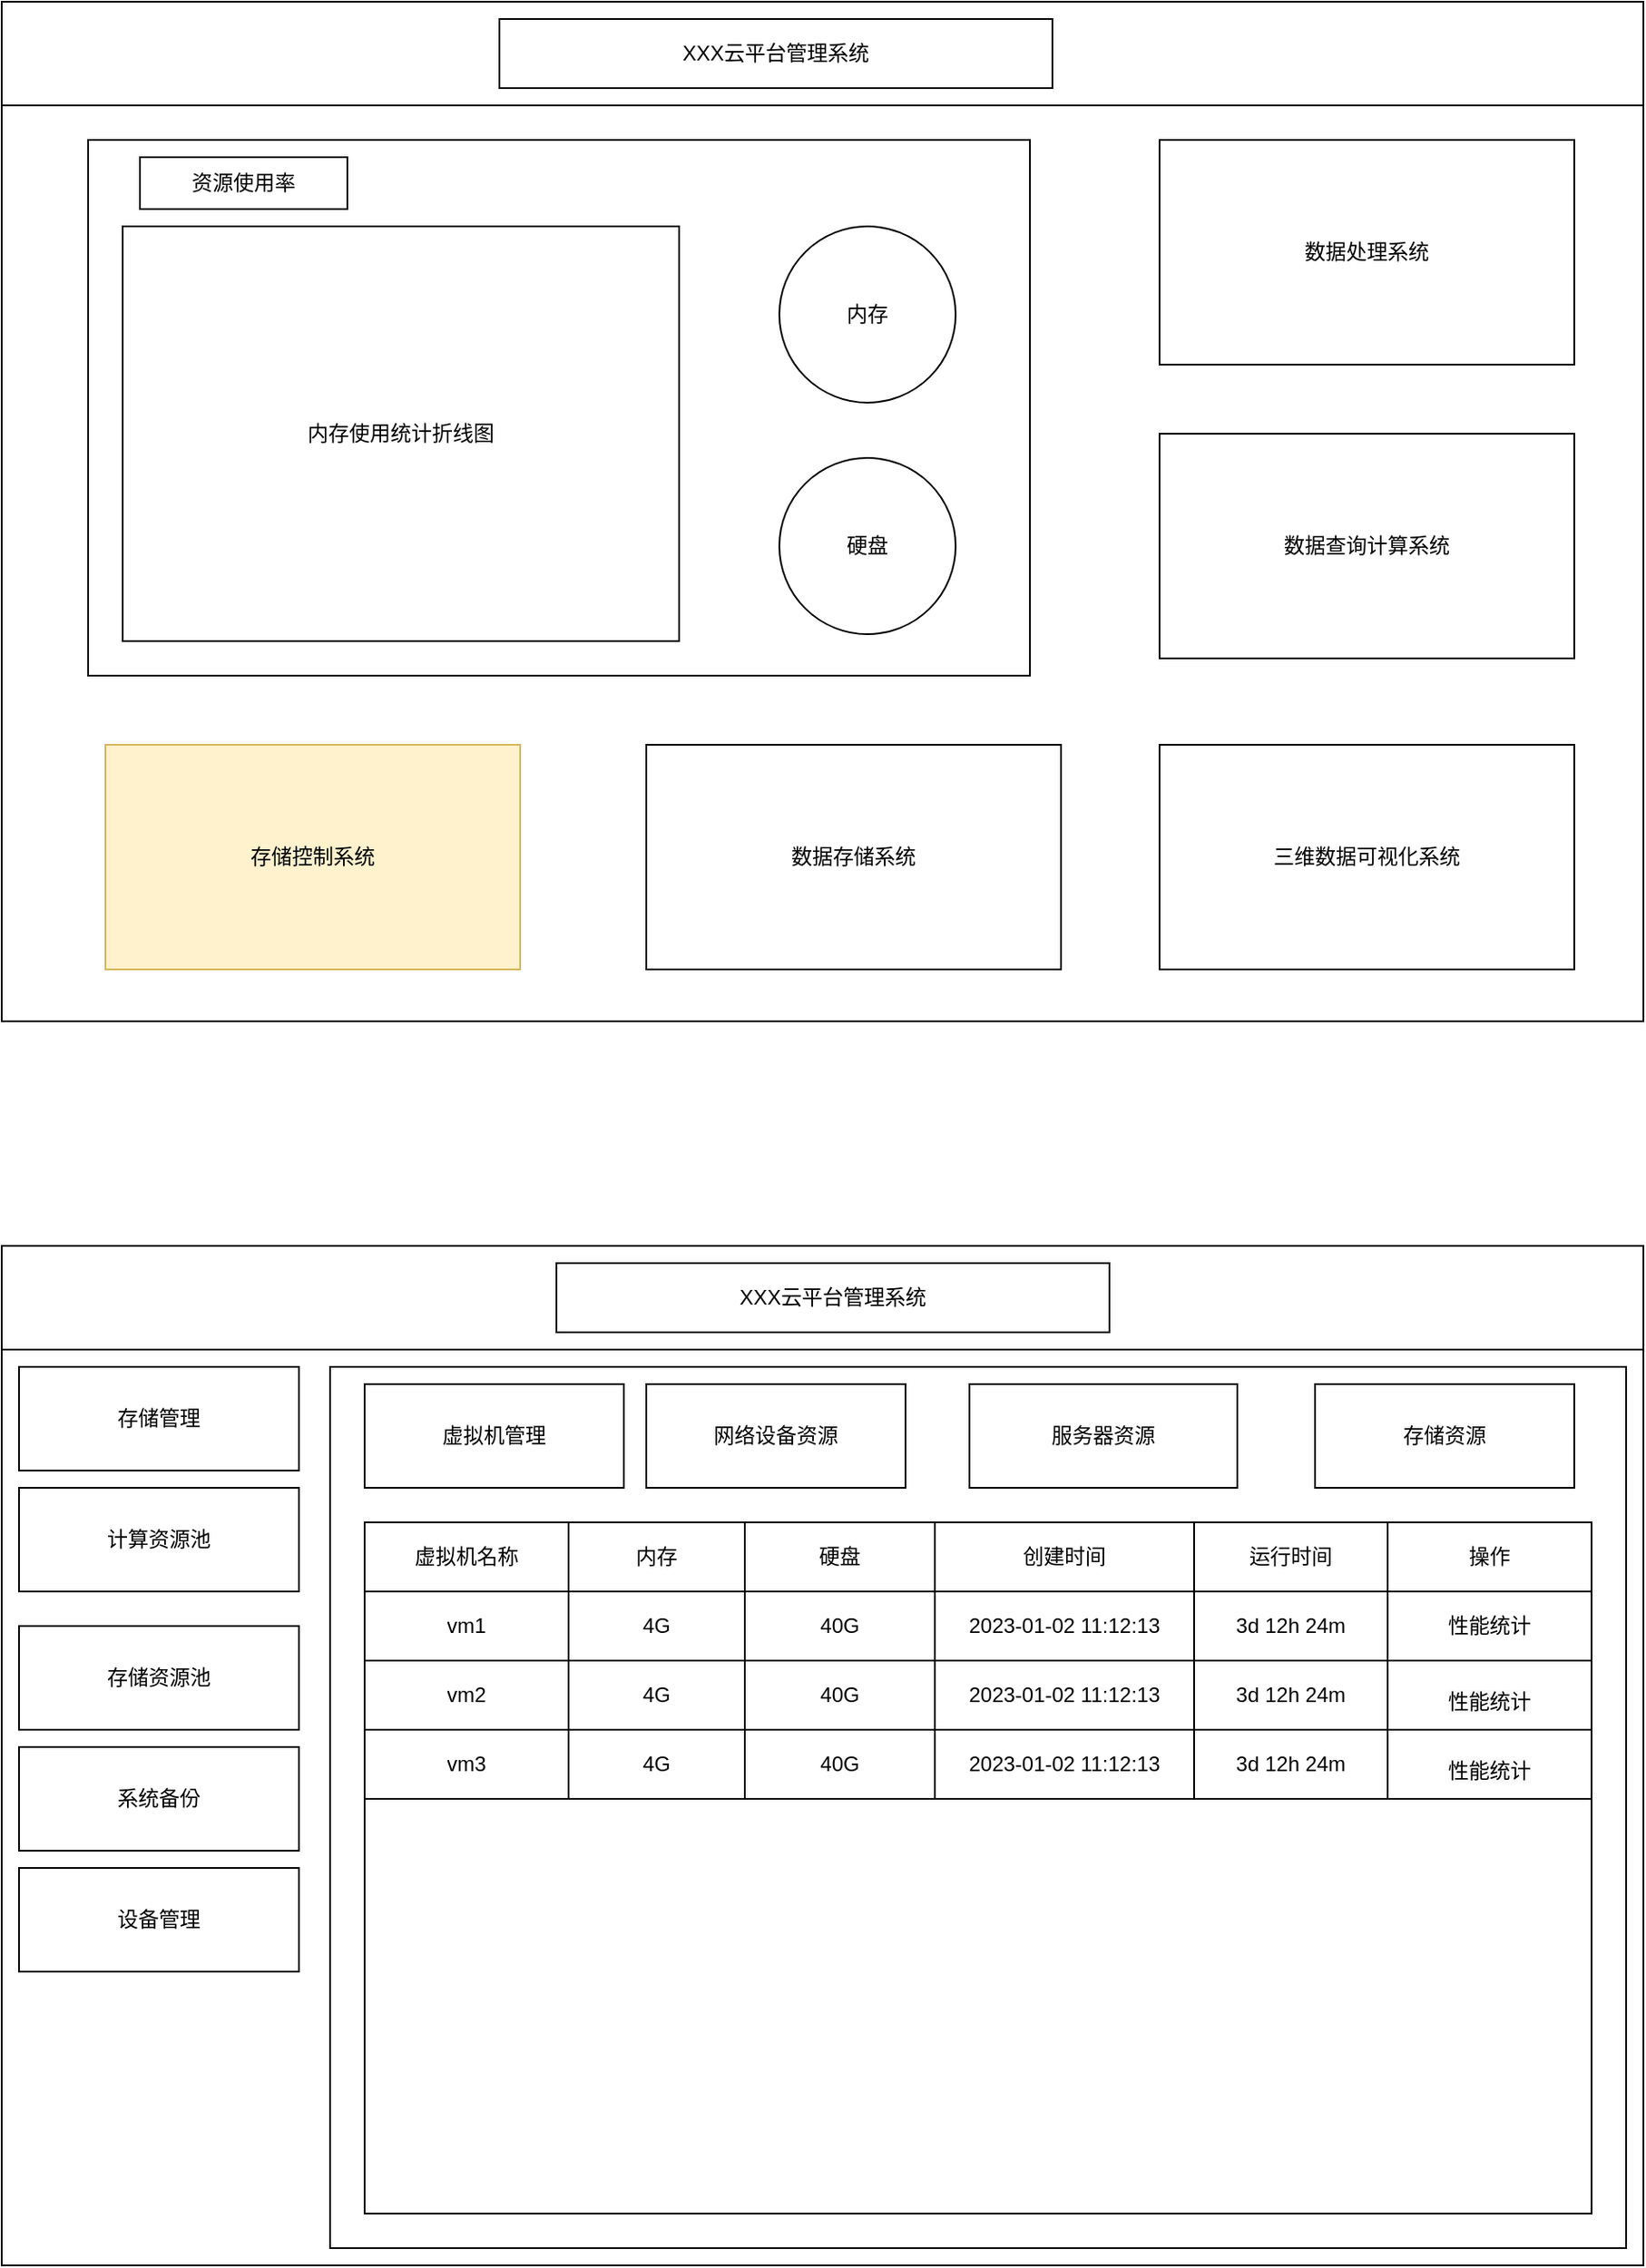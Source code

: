 <mxfile version="21.3.3" type="github">
  <diagram name="第 1 页" id="NVEBLmxHPtYreF8IRJ6X">
    <mxGraphModel dx="1360" dy="977" grid="1" gridSize="10" guides="1" tooltips="1" connect="1" arrows="1" fold="1" page="1" pageScale="1" pageWidth="2339" pageHeight="3300" math="0" shadow="0">
      <root>
        <mxCell id="0" />
        <mxCell id="1" parent="0" />
        <mxCell id="mkwkqjg2g1FwR-pgGGm_-10" value="" style="rounded=0;whiteSpace=wrap;html=1;" vertex="1" parent="1">
          <mxGeometry x="140" y="680" width="950" height="590" as="geometry" />
        </mxCell>
        <mxCell id="mkwkqjg2g1FwR-pgGGm_-4" value="数据存储系统" style="rounded=0;whiteSpace=wrap;html=1;" vertex="1" parent="1">
          <mxGeometry x="513" y="1110" width="240" height="130" as="geometry" />
        </mxCell>
        <mxCell id="mkwkqjg2g1FwR-pgGGm_-5" value="数据查询计算系统" style="rounded=0;whiteSpace=wrap;html=1;" vertex="1" parent="1">
          <mxGeometry x="810" y="930" width="240" height="130" as="geometry" />
        </mxCell>
        <mxCell id="mkwkqjg2g1FwR-pgGGm_-6" value="三维数据可视化系统" style="rounded=0;whiteSpace=wrap;html=1;" vertex="1" parent="1">
          <mxGeometry x="810" y="1110" width="240" height="130" as="geometry" />
        </mxCell>
        <mxCell id="mkwkqjg2g1FwR-pgGGm_-8" value="数据处理系统" style="rounded=0;whiteSpace=wrap;html=1;" vertex="1" parent="1">
          <mxGeometry x="810" y="760" width="240" height="130" as="geometry" />
        </mxCell>
        <mxCell id="mkwkqjg2g1FwR-pgGGm_-7" value="存储控制系统" style="rounded=0;whiteSpace=wrap;html=1;fillColor=#fff2cc;strokeColor=#d6b656;" vertex="1" parent="1">
          <mxGeometry x="200" y="1110" width="240" height="130" as="geometry" />
        </mxCell>
        <mxCell id="mkwkqjg2g1FwR-pgGGm_-11" value="" style="rounded=0;whiteSpace=wrap;html=1;" vertex="1" parent="1">
          <mxGeometry x="140" y="680" width="950" height="60" as="geometry" />
        </mxCell>
        <mxCell id="mkwkqjg2g1FwR-pgGGm_-12" value="XXX云平台管理系统" style="rounded=0;whiteSpace=wrap;html=1;align=center;" vertex="1" parent="1">
          <mxGeometry x="428" y="690" width="320" height="40" as="geometry" />
        </mxCell>
        <mxCell id="mkwkqjg2g1FwR-pgGGm_-18" value="" style="rounded=0;whiteSpace=wrap;html=1;" vertex="1" parent="1">
          <mxGeometry x="190" y="760" width="545" height="310" as="geometry" />
        </mxCell>
        <mxCell id="mkwkqjg2g1FwR-pgGGm_-16" value="硬盘" style="ellipse;whiteSpace=wrap;html=1;aspect=fixed;" vertex="1" parent="1">
          <mxGeometry x="590" y="944" width="102" height="102" as="geometry" />
        </mxCell>
        <mxCell id="mkwkqjg2g1FwR-pgGGm_-20" value="内存使用统计折线图" style="rounded=0;whiteSpace=wrap;html=1;" vertex="1" parent="1">
          <mxGeometry x="210" y="810" width="322" height="240" as="geometry" />
        </mxCell>
        <mxCell id="mkwkqjg2g1FwR-pgGGm_-21" value="内存" style="ellipse;whiteSpace=wrap;html=1;aspect=fixed;" vertex="1" parent="1">
          <mxGeometry x="590" y="810" width="102" height="102" as="geometry" />
        </mxCell>
        <mxCell id="mkwkqjg2g1FwR-pgGGm_-23" value="" style="rounded=0;whiteSpace=wrap;html=1;" vertex="1" parent="1">
          <mxGeometry x="140" y="1400" width="950" height="590" as="geometry" />
        </mxCell>
        <mxCell id="mkwkqjg2g1FwR-pgGGm_-24" value="" style="rounded=0;whiteSpace=wrap;html=1;" vertex="1" parent="1">
          <mxGeometry x="140" y="1400" width="950" height="60" as="geometry" />
        </mxCell>
        <mxCell id="mkwkqjg2g1FwR-pgGGm_-27" value="XXX云平台管理系统" style="rounded=0;whiteSpace=wrap;html=1;align=center;" vertex="1" parent="1">
          <mxGeometry x="461" y="1410" width="320" height="40" as="geometry" />
        </mxCell>
        <mxCell id="mkwkqjg2g1FwR-pgGGm_-29" value="存储管理" style="rounded=0;whiteSpace=wrap;html=1;" vertex="1" parent="1">
          <mxGeometry x="150" y="1470" width="162" height="60" as="geometry" />
        </mxCell>
        <mxCell id="mkwkqjg2g1FwR-pgGGm_-30" value="计算资源池" style="rounded=0;whiteSpace=wrap;html=1;" vertex="1" parent="1">
          <mxGeometry x="150" y="1540" width="162" height="60" as="geometry" />
        </mxCell>
        <mxCell id="mkwkqjg2g1FwR-pgGGm_-31" value="存储资源池" style="rounded=0;whiteSpace=wrap;html=1;" vertex="1" parent="1">
          <mxGeometry x="150" y="1620" width="162" height="60" as="geometry" />
        </mxCell>
        <mxCell id="mkwkqjg2g1FwR-pgGGm_-32" value="系统备份" style="rounded=0;whiteSpace=wrap;html=1;" vertex="1" parent="1">
          <mxGeometry x="150" y="1690" width="162" height="60" as="geometry" />
        </mxCell>
        <mxCell id="mkwkqjg2g1FwR-pgGGm_-33" value="设备管理" style="rounded=0;whiteSpace=wrap;html=1;" vertex="1" parent="1">
          <mxGeometry x="150" y="1760" width="162" height="60" as="geometry" />
        </mxCell>
        <mxCell id="mkwkqjg2g1FwR-pgGGm_-34" value="" style="rounded=0;whiteSpace=wrap;html=1;" vertex="1" parent="1">
          <mxGeometry x="330" y="1470" width="750" height="510" as="geometry" />
        </mxCell>
        <mxCell id="mkwkqjg2g1FwR-pgGGm_-35" value="存储资源" style="rounded=0;whiteSpace=wrap;html=1;" vertex="1" parent="1">
          <mxGeometry x="900" y="1480" width="150" height="60" as="geometry" />
        </mxCell>
        <mxCell id="mkwkqjg2g1FwR-pgGGm_-36" value="网络设备资源" style="rounded=0;whiteSpace=wrap;html=1;" vertex="1" parent="1">
          <mxGeometry x="513" y="1480" width="150" height="60" as="geometry" />
        </mxCell>
        <mxCell id="mkwkqjg2g1FwR-pgGGm_-37" value="虚拟机管理" style="rounded=0;whiteSpace=wrap;html=1;" vertex="1" parent="1">
          <mxGeometry x="350" y="1480" width="150" height="60" as="geometry" />
        </mxCell>
        <mxCell id="mkwkqjg2g1FwR-pgGGm_-38" value="服务器资源" style="rounded=0;whiteSpace=wrap;html=1;" vertex="1" parent="1">
          <mxGeometry x="700" y="1480" width="155" height="60" as="geometry" />
        </mxCell>
        <mxCell id="mkwkqjg2g1FwR-pgGGm_-40" value="" style="rounded=0;whiteSpace=wrap;html=1;" vertex="1" parent="1">
          <mxGeometry x="350" y="1560" width="710" height="400" as="geometry" />
        </mxCell>
        <mxCell id="mkwkqjg2g1FwR-pgGGm_-41" value="" style="shape=table;startSize=0;container=1;collapsible=0;childLayout=tableLayout;" vertex="1" parent="1">
          <mxGeometry x="350" y="1560" width="710" height="160" as="geometry" />
        </mxCell>
        <mxCell id="mkwkqjg2g1FwR-pgGGm_-42" value="" style="shape=tableRow;horizontal=0;startSize=0;swimlaneHead=0;swimlaneBody=0;strokeColor=inherit;top=0;left=0;bottom=0;right=0;collapsible=0;dropTarget=0;fillColor=none;points=[[0,0.5],[1,0.5]];portConstraint=eastwest;" vertex="1" parent="mkwkqjg2g1FwR-pgGGm_-41">
          <mxGeometry width="710" height="40" as="geometry" />
        </mxCell>
        <mxCell id="mkwkqjg2g1FwR-pgGGm_-43" value="虚拟机名称" style="shape=partialRectangle;html=1;whiteSpace=wrap;connectable=0;strokeColor=inherit;overflow=hidden;fillColor=none;top=0;left=0;bottom=0;right=0;pointerEvents=1;" vertex="1" parent="mkwkqjg2g1FwR-pgGGm_-42">
          <mxGeometry width="118" height="40" as="geometry">
            <mxRectangle width="118" height="40" as="alternateBounds" />
          </mxGeometry>
        </mxCell>
        <mxCell id="mkwkqjg2g1FwR-pgGGm_-44" value="内存" style="shape=partialRectangle;html=1;whiteSpace=wrap;connectable=0;strokeColor=inherit;overflow=hidden;fillColor=none;top=0;left=0;bottom=0;right=0;pointerEvents=1;" vertex="1" parent="mkwkqjg2g1FwR-pgGGm_-42">
          <mxGeometry x="118" width="102" height="40" as="geometry">
            <mxRectangle width="102" height="40" as="alternateBounds" />
          </mxGeometry>
        </mxCell>
        <mxCell id="mkwkqjg2g1FwR-pgGGm_-45" value="硬盘" style="shape=partialRectangle;html=1;whiteSpace=wrap;connectable=0;strokeColor=inherit;overflow=hidden;fillColor=none;top=0;left=0;bottom=0;right=0;pointerEvents=1;" vertex="1" parent="mkwkqjg2g1FwR-pgGGm_-42">
          <mxGeometry x="220" width="110" height="40" as="geometry">
            <mxRectangle width="110" height="40" as="alternateBounds" />
          </mxGeometry>
        </mxCell>
        <mxCell id="mkwkqjg2g1FwR-pgGGm_-46" value="创建时间" style="shape=partialRectangle;html=1;whiteSpace=wrap;connectable=0;strokeColor=inherit;overflow=hidden;fillColor=none;top=0;left=0;bottom=0;right=0;pointerEvents=1;" vertex="1" parent="mkwkqjg2g1FwR-pgGGm_-42">
          <mxGeometry x="330" width="150" height="40" as="geometry">
            <mxRectangle width="150" height="40" as="alternateBounds" />
          </mxGeometry>
        </mxCell>
        <mxCell id="mkwkqjg2g1FwR-pgGGm_-47" value="运行时间" style="shape=partialRectangle;html=1;whiteSpace=wrap;connectable=0;strokeColor=inherit;overflow=hidden;fillColor=none;top=0;left=0;bottom=0;right=0;pointerEvents=1;" vertex="1" parent="mkwkqjg2g1FwR-pgGGm_-42">
          <mxGeometry x="480" width="112" height="40" as="geometry">
            <mxRectangle width="112" height="40" as="alternateBounds" />
          </mxGeometry>
        </mxCell>
        <mxCell id="mkwkqjg2g1FwR-pgGGm_-48" value="操作" style="shape=partialRectangle;html=1;whiteSpace=wrap;connectable=0;strokeColor=inherit;overflow=hidden;fillColor=none;top=0;left=0;bottom=0;right=0;pointerEvents=1;" vertex="1" parent="mkwkqjg2g1FwR-pgGGm_-42">
          <mxGeometry x="592" width="118" height="40" as="geometry">
            <mxRectangle width="118" height="40" as="alternateBounds" />
          </mxGeometry>
        </mxCell>
        <mxCell id="mkwkqjg2g1FwR-pgGGm_-56" value="" style="shape=tableRow;horizontal=0;startSize=0;swimlaneHead=0;swimlaneBody=0;strokeColor=inherit;top=0;left=0;bottom=0;right=0;collapsible=0;dropTarget=0;fillColor=none;points=[[0,0.5],[1,0.5]];portConstraint=eastwest;" vertex="1" parent="mkwkqjg2g1FwR-pgGGm_-41">
          <mxGeometry y="40" width="710" height="40" as="geometry" />
        </mxCell>
        <mxCell id="mkwkqjg2g1FwR-pgGGm_-57" value="vm1" style="shape=partialRectangle;html=1;whiteSpace=wrap;connectable=0;strokeColor=inherit;overflow=hidden;fillColor=none;top=0;left=0;bottom=0;right=0;pointerEvents=1;" vertex="1" parent="mkwkqjg2g1FwR-pgGGm_-56">
          <mxGeometry width="118" height="40" as="geometry">
            <mxRectangle width="118" height="40" as="alternateBounds" />
          </mxGeometry>
        </mxCell>
        <mxCell id="mkwkqjg2g1FwR-pgGGm_-58" value="4G" style="shape=partialRectangle;html=1;whiteSpace=wrap;connectable=0;strokeColor=inherit;overflow=hidden;fillColor=none;top=0;left=0;bottom=0;right=0;pointerEvents=1;" vertex="1" parent="mkwkqjg2g1FwR-pgGGm_-56">
          <mxGeometry x="118" width="102" height="40" as="geometry">
            <mxRectangle width="102" height="40" as="alternateBounds" />
          </mxGeometry>
        </mxCell>
        <mxCell id="mkwkqjg2g1FwR-pgGGm_-59" value="40G" style="shape=partialRectangle;html=1;whiteSpace=wrap;connectable=0;strokeColor=inherit;overflow=hidden;fillColor=none;top=0;left=0;bottom=0;right=0;pointerEvents=1;" vertex="1" parent="mkwkqjg2g1FwR-pgGGm_-56">
          <mxGeometry x="220" width="110" height="40" as="geometry">
            <mxRectangle width="110" height="40" as="alternateBounds" />
          </mxGeometry>
        </mxCell>
        <mxCell id="mkwkqjg2g1FwR-pgGGm_-60" value="2023-01-02 11:12:13" style="shape=partialRectangle;html=1;whiteSpace=wrap;connectable=0;strokeColor=inherit;overflow=hidden;fillColor=none;top=0;left=0;bottom=0;right=0;pointerEvents=1;" vertex="1" parent="mkwkqjg2g1FwR-pgGGm_-56">
          <mxGeometry x="330" width="150" height="40" as="geometry">
            <mxRectangle width="150" height="40" as="alternateBounds" />
          </mxGeometry>
        </mxCell>
        <mxCell id="mkwkqjg2g1FwR-pgGGm_-61" value="3d 12h 24m" style="shape=partialRectangle;html=1;whiteSpace=wrap;connectable=0;strokeColor=inherit;overflow=hidden;fillColor=none;top=0;left=0;bottom=0;right=0;pointerEvents=1;" vertex="1" parent="mkwkqjg2g1FwR-pgGGm_-56">
          <mxGeometry x="480" width="112" height="40" as="geometry">
            <mxRectangle width="112" height="40" as="alternateBounds" />
          </mxGeometry>
        </mxCell>
        <mxCell id="mkwkqjg2g1FwR-pgGGm_-62" value="性能统计" style="shape=partialRectangle;html=1;whiteSpace=wrap;connectable=0;strokeColor=inherit;overflow=hidden;fillColor=none;top=0;left=0;bottom=0;right=0;pointerEvents=1;" vertex="1" parent="mkwkqjg2g1FwR-pgGGm_-56">
          <mxGeometry x="592" width="118" height="40" as="geometry">
            <mxRectangle width="118" height="40" as="alternateBounds" />
          </mxGeometry>
        </mxCell>
        <mxCell id="mkwkqjg2g1FwR-pgGGm_-49" value="" style="shape=tableRow;horizontal=0;startSize=0;swimlaneHead=0;swimlaneBody=0;strokeColor=inherit;top=0;left=0;bottom=0;right=0;collapsible=0;dropTarget=0;fillColor=none;points=[[0,0.5],[1,0.5]];portConstraint=eastwest;" vertex="1" parent="mkwkqjg2g1FwR-pgGGm_-41">
          <mxGeometry y="80" width="710" height="40" as="geometry" />
        </mxCell>
        <mxCell id="mkwkqjg2g1FwR-pgGGm_-50" value="vm2" style="shape=partialRectangle;html=1;whiteSpace=wrap;connectable=0;strokeColor=inherit;overflow=hidden;fillColor=none;top=0;left=0;bottom=0;right=0;pointerEvents=1;" vertex="1" parent="mkwkqjg2g1FwR-pgGGm_-49">
          <mxGeometry width="118" height="40" as="geometry">
            <mxRectangle width="118" height="40" as="alternateBounds" />
          </mxGeometry>
        </mxCell>
        <mxCell id="mkwkqjg2g1FwR-pgGGm_-51" value="4G" style="shape=partialRectangle;html=1;whiteSpace=wrap;connectable=0;strokeColor=inherit;overflow=hidden;fillColor=none;top=0;left=0;bottom=0;right=0;pointerEvents=1;" vertex="1" parent="mkwkqjg2g1FwR-pgGGm_-49">
          <mxGeometry x="118" width="102" height="40" as="geometry">
            <mxRectangle width="102" height="40" as="alternateBounds" />
          </mxGeometry>
        </mxCell>
        <mxCell id="mkwkqjg2g1FwR-pgGGm_-52" value="40G" style="shape=partialRectangle;html=1;whiteSpace=wrap;connectable=0;strokeColor=inherit;overflow=hidden;fillColor=none;top=0;left=0;bottom=0;right=0;pointerEvents=1;" vertex="1" parent="mkwkqjg2g1FwR-pgGGm_-49">
          <mxGeometry x="220" width="110" height="40" as="geometry">
            <mxRectangle width="110" height="40" as="alternateBounds" />
          </mxGeometry>
        </mxCell>
        <mxCell id="mkwkqjg2g1FwR-pgGGm_-53" value="2023-01-02 11:12:13" style="shape=partialRectangle;html=1;whiteSpace=wrap;connectable=0;strokeColor=inherit;overflow=hidden;fillColor=none;top=0;left=0;bottom=0;right=0;pointerEvents=1;" vertex="1" parent="mkwkqjg2g1FwR-pgGGm_-49">
          <mxGeometry x="330" width="150" height="40" as="geometry">
            <mxRectangle width="150" height="40" as="alternateBounds" />
          </mxGeometry>
        </mxCell>
        <mxCell id="mkwkqjg2g1FwR-pgGGm_-54" value="3d 12h 24m" style="shape=partialRectangle;html=1;whiteSpace=wrap;connectable=0;strokeColor=inherit;overflow=hidden;fillColor=none;top=0;left=0;bottom=0;right=0;pointerEvents=1;" vertex="1" parent="mkwkqjg2g1FwR-pgGGm_-49">
          <mxGeometry x="480" width="112" height="40" as="geometry">
            <mxRectangle width="112" height="40" as="alternateBounds" />
          </mxGeometry>
        </mxCell>
        <mxCell id="mkwkqjg2g1FwR-pgGGm_-55" value="&#xa;&lt;span style=&quot;color: rgb(0, 0, 0); font-family: Helvetica; font-size: 12px; font-style: normal; font-variant-ligatures: normal; font-variant-caps: normal; font-weight: 400; letter-spacing: normal; orphans: 2; text-align: center; text-indent: 0px; text-transform: none; widows: 2; word-spacing: 0px; -webkit-text-stroke-width: 0px; background-color: rgb(251, 251, 251); text-decoration-thickness: initial; text-decoration-style: initial; text-decoration-color: initial; float: none; display: inline !important;&quot;&gt;性能统计&lt;/span&gt;&#xa;&#xa;" style="shape=partialRectangle;html=1;whiteSpace=wrap;connectable=0;strokeColor=inherit;overflow=hidden;fillColor=none;top=0;left=0;bottom=0;right=0;pointerEvents=1;" vertex="1" parent="mkwkqjg2g1FwR-pgGGm_-49">
          <mxGeometry x="592" width="118" height="40" as="geometry">
            <mxRectangle width="118" height="40" as="alternateBounds" />
          </mxGeometry>
        </mxCell>
        <mxCell id="mkwkqjg2g1FwR-pgGGm_-63" value="" style="shape=tableRow;horizontal=0;startSize=0;swimlaneHead=0;swimlaneBody=0;strokeColor=inherit;top=0;left=0;bottom=0;right=0;collapsible=0;dropTarget=0;fillColor=none;points=[[0,0.5],[1,0.5]];portConstraint=eastwest;" vertex="1" parent="mkwkqjg2g1FwR-pgGGm_-41">
          <mxGeometry y="120" width="710" height="40" as="geometry" />
        </mxCell>
        <mxCell id="mkwkqjg2g1FwR-pgGGm_-64" value="vm3" style="shape=partialRectangle;html=1;whiteSpace=wrap;connectable=0;strokeColor=inherit;overflow=hidden;fillColor=none;top=0;left=0;bottom=0;right=0;pointerEvents=1;" vertex="1" parent="mkwkqjg2g1FwR-pgGGm_-63">
          <mxGeometry width="118" height="40" as="geometry">
            <mxRectangle width="118" height="40" as="alternateBounds" />
          </mxGeometry>
        </mxCell>
        <mxCell id="mkwkqjg2g1FwR-pgGGm_-65" value="4G" style="shape=partialRectangle;html=1;whiteSpace=wrap;connectable=0;strokeColor=inherit;overflow=hidden;fillColor=none;top=0;left=0;bottom=0;right=0;pointerEvents=1;" vertex="1" parent="mkwkqjg2g1FwR-pgGGm_-63">
          <mxGeometry x="118" width="102" height="40" as="geometry">
            <mxRectangle width="102" height="40" as="alternateBounds" />
          </mxGeometry>
        </mxCell>
        <mxCell id="mkwkqjg2g1FwR-pgGGm_-66" value="40G" style="shape=partialRectangle;html=1;whiteSpace=wrap;connectable=0;strokeColor=inherit;overflow=hidden;fillColor=none;top=0;left=0;bottom=0;right=0;pointerEvents=1;" vertex="1" parent="mkwkqjg2g1FwR-pgGGm_-63">
          <mxGeometry x="220" width="110" height="40" as="geometry">
            <mxRectangle width="110" height="40" as="alternateBounds" />
          </mxGeometry>
        </mxCell>
        <mxCell id="mkwkqjg2g1FwR-pgGGm_-67" value="2023-01-02 11:12:13" style="shape=partialRectangle;html=1;whiteSpace=wrap;connectable=0;strokeColor=inherit;overflow=hidden;fillColor=none;top=0;left=0;bottom=0;right=0;pointerEvents=1;" vertex="1" parent="mkwkqjg2g1FwR-pgGGm_-63">
          <mxGeometry x="330" width="150" height="40" as="geometry">
            <mxRectangle width="150" height="40" as="alternateBounds" />
          </mxGeometry>
        </mxCell>
        <mxCell id="mkwkqjg2g1FwR-pgGGm_-68" value="3d 12h 24m" style="shape=partialRectangle;html=1;whiteSpace=wrap;connectable=0;strokeColor=inherit;overflow=hidden;fillColor=none;top=0;left=0;bottom=0;right=0;pointerEvents=1;" vertex="1" parent="mkwkqjg2g1FwR-pgGGm_-63">
          <mxGeometry x="480" width="112" height="40" as="geometry">
            <mxRectangle width="112" height="40" as="alternateBounds" />
          </mxGeometry>
        </mxCell>
        <mxCell id="mkwkqjg2g1FwR-pgGGm_-69" value="&#xa;&lt;span style=&quot;color: rgb(0, 0, 0); font-family: Helvetica; font-size: 12px; font-style: normal; font-variant-ligatures: normal; font-variant-caps: normal; font-weight: 400; letter-spacing: normal; orphans: 2; text-align: center; text-indent: 0px; text-transform: none; widows: 2; word-spacing: 0px; -webkit-text-stroke-width: 0px; background-color: rgb(251, 251, 251); text-decoration-thickness: initial; text-decoration-style: initial; text-decoration-color: initial; float: none; display: inline !important;&quot;&gt;性能统计&lt;/span&gt;&#xa;&#xa;" style="shape=partialRectangle;html=1;whiteSpace=wrap;connectable=0;strokeColor=inherit;overflow=hidden;fillColor=none;top=0;left=0;bottom=0;right=0;pointerEvents=1;" vertex="1" parent="mkwkqjg2g1FwR-pgGGm_-63">
          <mxGeometry x="592" width="118" height="40" as="geometry">
            <mxRectangle width="118" height="40" as="alternateBounds" />
          </mxGeometry>
        </mxCell>
        <mxCell id="mkwkqjg2g1FwR-pgGGm_-71" value="资源使用率" style="rounded=0;whiteSpace=wrap;html=1;" vertex="1" parent="1">
          <mxGeometry x="220" y="770" width="120" height="30" as="geometry" />
        </mxCell>
      </root>
    </mxGraphModel>
  </diagram>
</mxfile>
